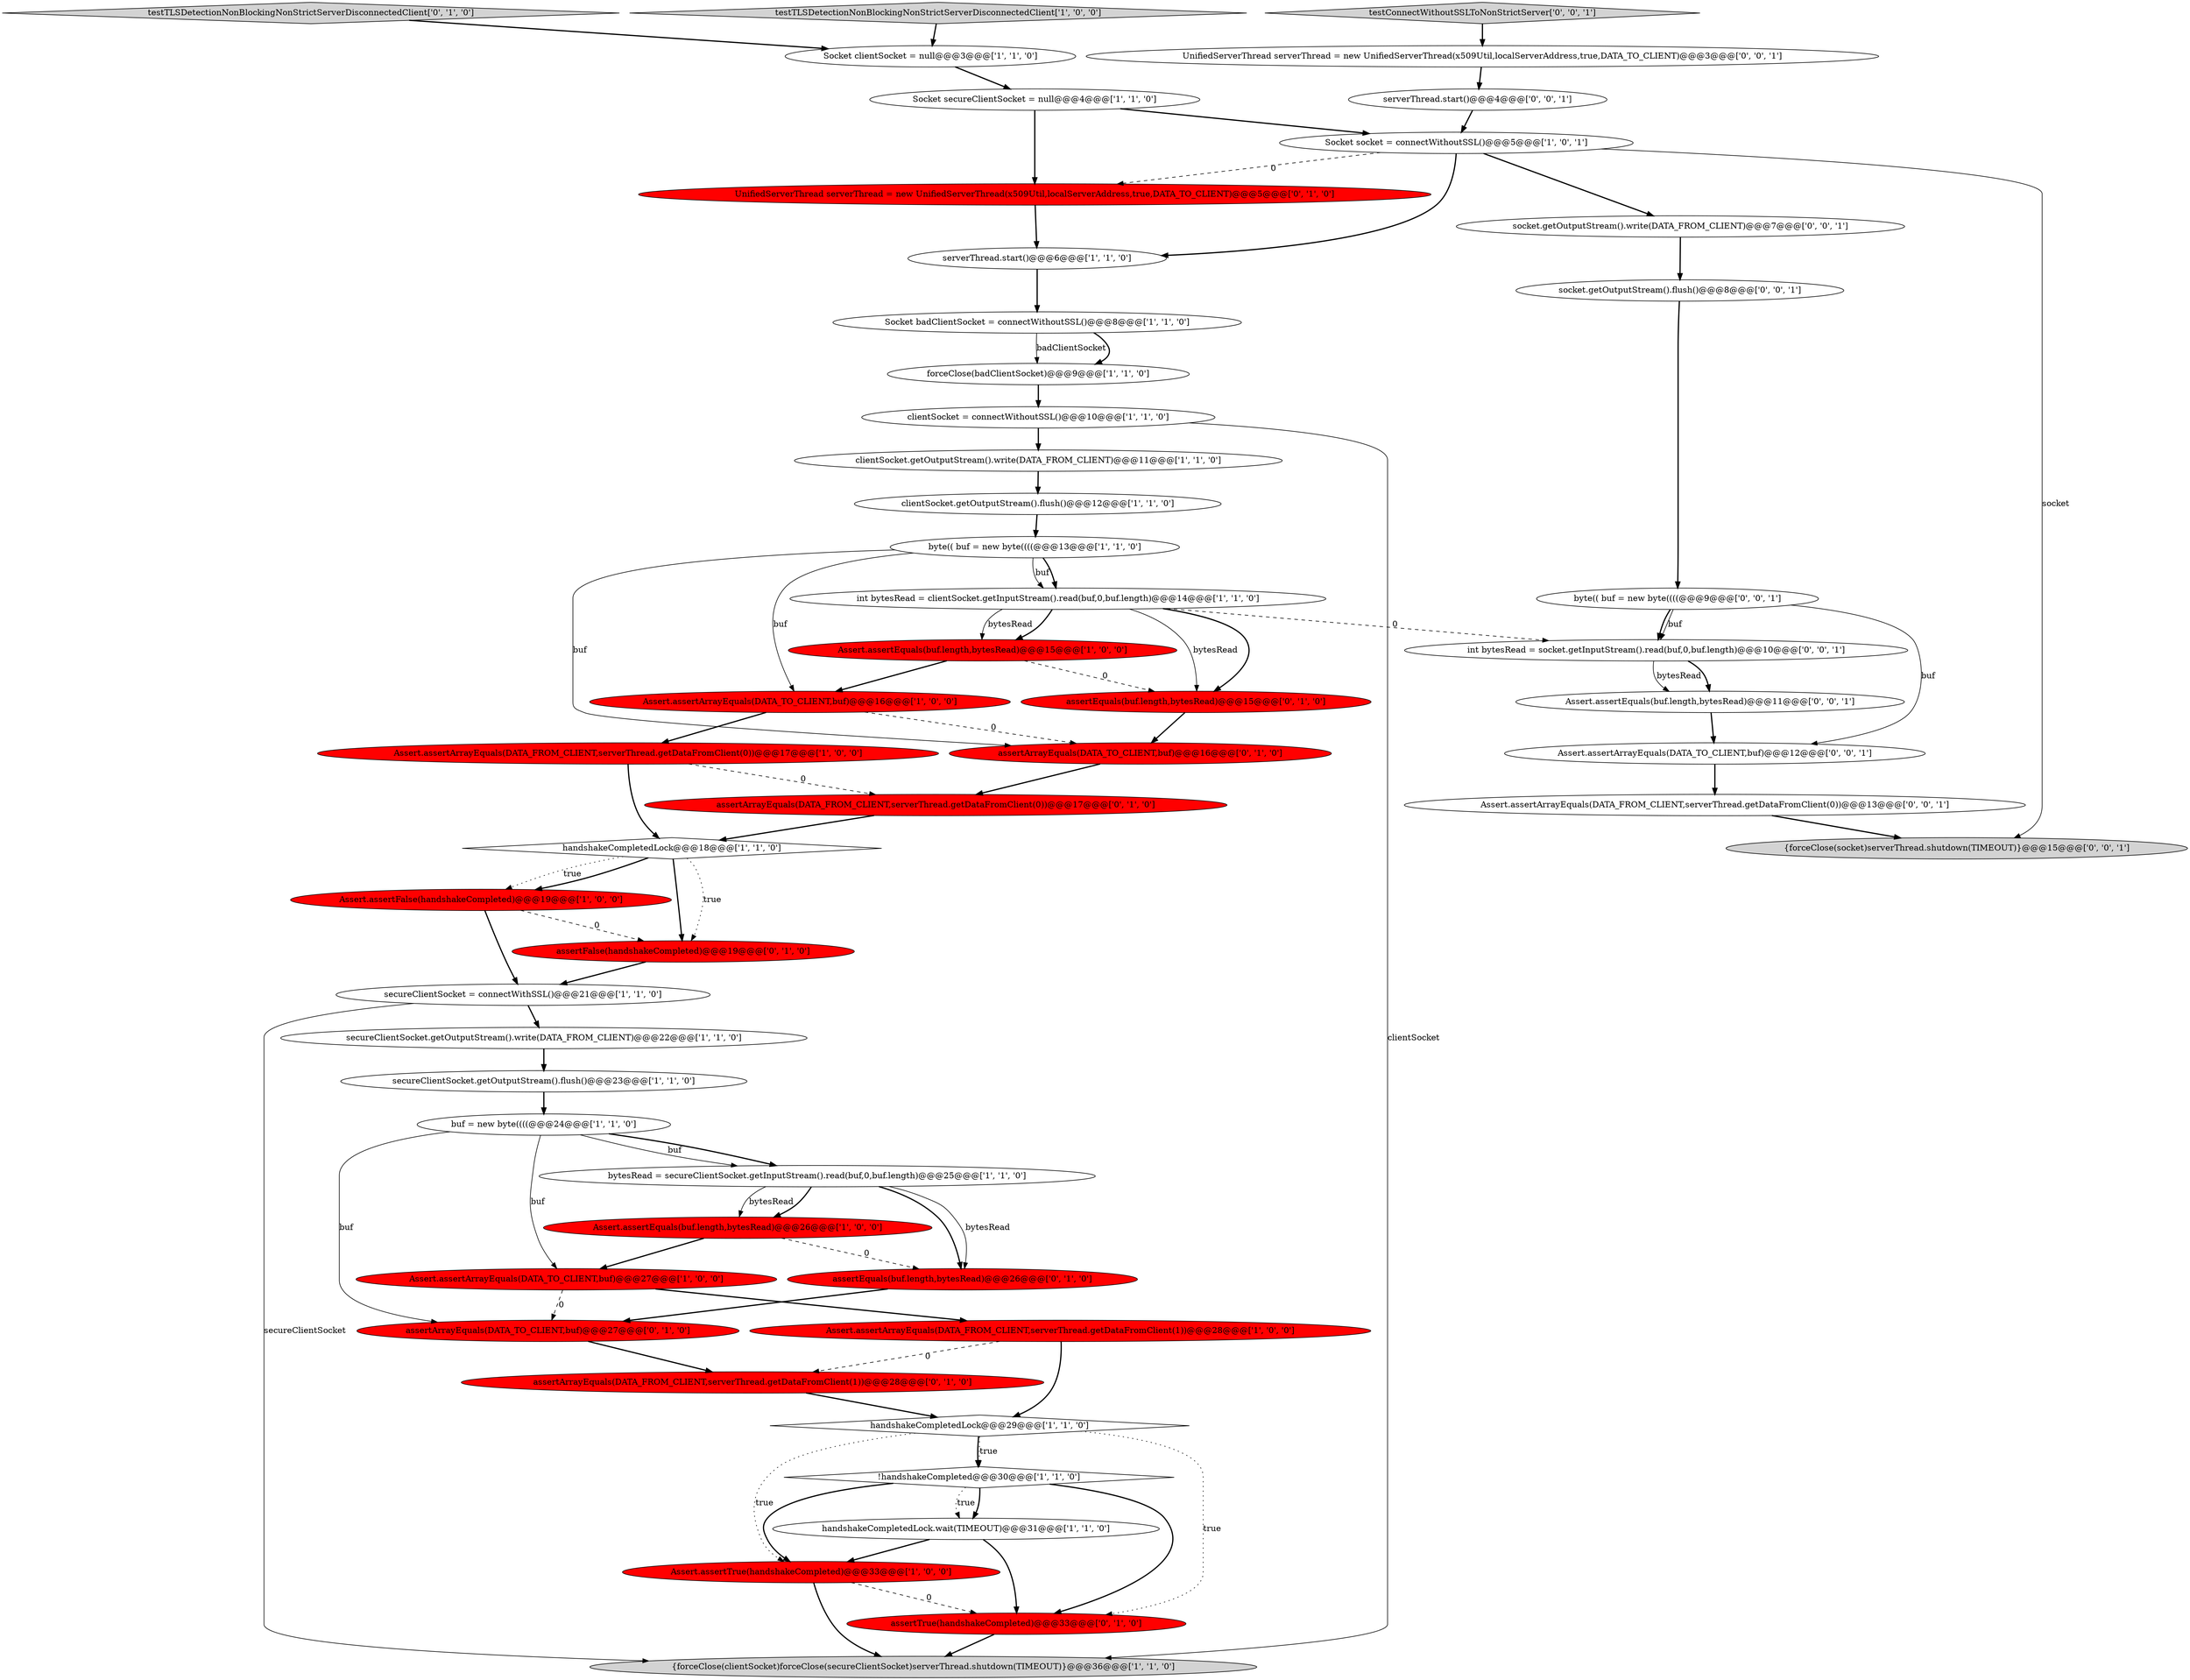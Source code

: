 digraph {
23 [style = filled, label = "secureClientSocket = connectWithSSL()@@@21@@@['1', '1', '0']", fillcolor = white, shape = ellipse image = "AAA0AAABBB1BBB"];
11 [style = filled, label = "Assert.assertFalse(handshakeCompleted)@@@19@@@['1', '0', '0']", fillcolor = red, shape = ellipse image = "AAA1AAABBB1BBB"];
25 [style = filled, label = "int bytesRead = clientSocket.getInputStream().read(buf,0,buf.length)@@@14@@@['1', '1', '0']", fillcolor = white, shape = ellipse image = "AAA0AAABBB1BBB"];
10 [style = filled, label = "handshakeCompletedLock@@@18@@@['1', '1', '0']", fillcolor = white, shape = diamond image = "AAA0AAABBB1BBB"];
27 [style = filled, label = "Socket badClientSocket = connectWithoutSSL()@@@8@@@['1', '1', '0']", fillcolor = white, shape = ellipse image = "AAA0AAABBB1BBB"];
30 [style = filled, label = "assertArrayEquals(DATA_TO_CLIENT,buf)@@@27@@@['0', '1', '0']", fillcolor = red, shape = ellipse image = "AAA1AAABBB2BBB"];
42 [style = filled, label = "int bytesRead = socket.getInputStream().read(buf,0,buf.length)@@@10@@@['0', '0', '1']", fillcolor = white, shape = ellipse image = "AAA0AAABBB3BBB"];
9 [style = filled, label = "byte(( buf = new byte((((@@@13@@@['1', '1', '0']", fillcolor = white, shape = ellipse image = "AAA0AAABBB1BBB"];
46 [style = filled, label = "serverThread.start()@@@4@@@['0', '0', '1']", fillcolor = white, shape = ellipse image = "AAA0AAABBB3BBB"];
38 [style = filled, label = "assertFalse(handshakeCompleted)@@@19@@@['0', '1', '0']", fillcolor = red, shape = ellipse image = "AAA1AAABBB2BBB"];
35 [style = filled, label = "assertTrue(handshakeCompleted)@@@33@@@['0', '1', '0']", fillcolor = red, shape = ellipse image = "AAA1AAABBB2BBB"];
20 [style = filled, label = "handshakeCompletedLock.wait(TIMEOUT)@@@31@@@['1', '1', '0']", fillcolor = white, shape = ellipse image = "AAA0AAABBB1BBB"];
36 [style = filled, label = "assertEquals(buf.length,bytesRead)@@@15@@@['0', '1', '0']", fillcolor = red, shape = ellipse image = "AAA1AAABBB2BBB"];
28 [style = filled, label = "secureClientSocket.getOutputStream().flush()@@@23@@@['1', '1', '0']", fillcolor = white, shape = ellipse image = "AAA0AAABBB1BBB"];
21 [style = filled, label = "handshakeCompletedLock@@@29@@@['1', '1', '0']", fillcolor = white, shape = diamond image = "AAA0AAABBB1BBB"];
32 [style = filled, label = "UnifiedServerThread serverThread = new UnifiedServerThread(x509Util,localServerAddress,true,DATA_TO_CLIENT)@@@5@@@['0', '1', '0']", fillcolor = red, shape = ellipse image = "AAA1AAABBB2BBB"];
39 [style = filled, label = "testTLSDetectionNonBlockingNonStrictServerDisconnectedClient['0', '1', '0']", fillcolor = lightgray, shape = diamond image = "AAA0AAABBB2BBB"];
12 [style = filled, label = "Assert.assertArrayEquals(DATA_TO_CLIENT,buf)@@@16@@@['1', '0', '0']", fillcolor = red, shape = ellipse image = "AAA1AAABBB1BBB"];
29 [style = filled, label = "Assert.assertArrayEquals(DATA_FROM_CLIENT,serverThread.getDataFromClient(0))@@@17@@@['1', '0', '0']", fillcolor = red, shape = ellipse image = "AAA1AAABBB1BBB"];
45 [style = filled, label = "Assert.assertArrayEquals(DATA_FROM_CLIENT,serverThread.getDataFromClient(0))@@@13@@@['0', '0', '1']", fillcolor = white, shape = ellipse image = "AAA0AAABBB3BBB"];
3 [style = filled, label = "Assert.assertArrayEquals(DATA_TO_CLIENT,buf)@@@27@@@['1', '0', '0']", fillcolor = red, shape = ellipse image = "AAA1AAABBB1BBB"];
24 [style = filled, label = "clientSocket = connectWithoutSSL()@@@10@@@['1', '1', '0']", fillcolor = white, shape = ellipse image = "AAA0AAABBB1BBB"];
31 [style = filled, label = "assertArrayEquals(DATA_FROM_CLIENT,serverThread.getDataFromClient(1))@@@28@@@['0', '1', '0']", fillcolor = red, shape = ellipse image = "AAA1AAABBB2BBB"];
34 [style = filled, label = "assertEquals(buf.length,bytesRead)@@@26@@@['0', '1', '0']", fillcolor = red, shape = ellipse image = "AAA1AAABBB2BBB"];
47 [style = filled, label = "Assert.assertArrayEquals(DATA_TO_CLIENT,buf)@@@12@@@['0', '0', '1']", fillcolor = white, shape = ellipse image = "AAA0AAABBB3BBB"];
13 [style = filled, label = "testTLSDetectionNonBlockingNonStrictServerDisconnectedClient['1', '0', '0']", fillcolor = lightgray, shape = diamond image = "AAA0AAABBB1BBB"];
2 [style = filled, label = "buf = new byte((((@@@24@@@['1', '1', '0']", fillcolor = white, shape = ellipse image = "AAA0AAABBB1BBB"];
37 [style = filled, label = "assertArrayEquals(DATA_TO_CLIENT,buf)@@@16@@@['0', '1', '0']", fillcolor = red, shape = ellipse image = "AAA1AAABBB2BBB"];
50 [style = filled, label = "socket.getOutputStream().flush()@@@8@@@['0', '0', '1']", fillcolor = white, shape = ellipse image = "AAA0AAABBB3BBB"];
16 [style = filled, label = "forceClose(badClientSocket)@@@9@@@['1', '1', '0']", fillcolor = white, shape = ellipse image = "AAA0AAABBB1BBB"];
41 [style = filled, label = "UnifiedServerThread serverThread = new UnifiedServerThread(x509Util,localServerAddress,true,DATA_TO_CLIENT)@@@3@@@['0', '0', '1']", fillcolor = white, shape = ellipse image = "AAA0AAABBB3BBB"];
19 [style = filled, label = "Assert.assertEquals(buf.length,bytesRead)@@@15@@@['1', '0', '0']", fillcolor = red, shape = ellipse image = "AAA1AAABBB1BBB"];
26 [style = filled, label = "Assert.assertTrue(handshakeCompleted)@@@33@@@['1', '0', '0']", fillcolor = red, shape = ellipse image = "AAA1AAABBB1BBB"];
1 [style = filled, label = "serverThread.start()@@@6@@@['1', '1', '0']", fillcolor = white, shape = ellipse image = "AAA0AAABBB1BBB"];
18 [style = filled, label = "clientSocket.getOutputStream().flush()@@@12@@@['1', '1', '0']", fillcolor = white, shape = ellipse image = "AAA0AAABBB1BBB"];
15 [style = filled, label = "bytesRead = secureClientSocket.getInputStream().read(buf,0,buf.length)@@@25@@@['1', '1', '0']", fillcolor = white, shape = ellipse image = "AAA0AAABBB1BBB"];
0 [style = filled, label = "Assert.assertArrayEquals(DATA_FROM_CLIENT,serverThread.getDataFromClient(1))@@@28@@@['1', '0', '0']", fillcolor = red, shape = ellipse image = "AAA1AAABBB1BBB"];
17 [style = filled, label = "{forceClose(clientSocket)forceClose(secureClientSocket)serverThread.shutdown(TIMEOUT)}@@@36@@@['1', '1', '0']", fillcolor = lightgray, shape = ellipse image = "AAA0AAABBB1BBB"];
40 [style = filled, label = "testConnectWithoutSSLToNonStrictServer['0', '0', '1']", fillcolor = lightgray, shape = diamond image = "AAA0AAABBB3BBB"];
14 [style = filled, label = "Socket secureClientSocket = null@@@4@@@['1', '1', '0']", fillcolor = white, shape = ellipse image = "AAA0AAABBB1BBB"];
22 [style = filled, label = "Socket socket = connectWithoutSSL()@@@5@@@['1', '0', '1']", fillcolor = white, shape = ellipse image = "AAA0AAABBB1BBB"];
33 [style = filled, label = "assertArrayEquals(DATA_FROM_CLIENT,serverThread.getDataFromClient(0))@@@17@@@['0', '1', '0']", fillcolor = red, shape = ellipse image = "AAA1AAABBB2BBB"];
6 [style = filled, label = "Assert.assertEquals(buf.length,bytesRead)@@@26@@@['1', '0', '0']", fillcolor = red, shape = ellipse image = "AAA1AAABBB1BBB"];
5 [style = filled, label = "secureClientSocket.getOutputStream().write(DATA_FROM_CLIENT)@@@22@@@['1', '1', '0']", fillcolor = white, shape = ellipse image = "AAA0AAABBB1BBB"];
49 [style = filled, label = "byte(( buf = new byte((((@@@9@@@['0', '0', '1']", fillcolor = white, shape = ellipse image = "AAA0AAABBB3BBB"];
8 [style = filled, label = "Socket clientSocket = null@@@3@@@['1', '1', '0']", fillcolor = white, shape = ellipse image = "AAA0AAABBB1BBB"];
48 [style = filled, label = "socket.getOutputStream().write(DATA_FROM_CLIENT)@@@7@@@['0', '0', '1']", fillcolor = white, shape = ellipse image = "AAA0AAABBB3BBB"];
43 [style = filled, label = "{forceClose(socket)serverThread.shutdown(TIMEOUT)}@@@15@@@['0', '0', '1']", fillcolor = lightgray, shape = ellipse image = "AAA0AAABBB3BBB"];
7 [style = filled, label = "!handshakeCompleted@@@30@@@['1', '1', '0']", fillcolor = white, shape = diamond image = "AAA0AAABBB1BBB"];
4 [style = filled, label = "clientSocket.getOutputStream().write(DATA_FROM_CLIENT)@@@11@@@['1', '1', '0']", fillcolor = white, shape = ellipse image = "AAA0AAABBB1BBB"];
44 [style = filled, label = "Assert.assertEquals(buf.length,bytesRead)@@@11@@@['0', '0', '1']", fillcolor = white, shape = ellipse image = "AAA0AAABBB3BBB"];
6->3 [style = bold, label=""];
20->26 [style = bold, label=""];
10->38 [style = dotted, label="true"];
1->27 [style = bold, label=""];
7->35 [style = bold, label=""];
42->44 [style = solid, label="bytesRead"];
31->21 [style = bold, label=""];
6->34 [style = dashed, label="0"];
5->28 [style = bold, label=""];
24->17 [style = solid, label="clientSocket"];
7->26 [style = bold, label=""];
42->44 [style = bold, label=""];
45->43 [style = bold, label=""];
21->26 [style = dotted, label="true"];
21->7 [style = dotted, label="true"];
2->15 [style = bold, label=""];
25->19 [style = bold, label=""];
37->33 [style = bold, label=""];
44->47 [style = bold, label=""];
10->11 [style = bold, label=""];
27->16 [style = solid, label="badClientSocket"];
12->37 [style = dashed, label="0"];
15->34 [style = bold, label=""];
26->17 [style = bold, label=""];
19->12 [style = bold, label=""];
2->15 [style = solid, label="buf"];
25->36 [style = bold, label=""];
14->22 [style = bold, label=""];
39->8 [style = bold, label=""];
15->6 [style = solid, label="bytesRead"];
48->50 [style = bold, label=""];
9->25 [style = solid, label="buf"];
25->19 [style = solid, label="bytesRead"];
29->33 [style = dashed, label="0"];
25->42 [style = dashed, label="0"];
4->18 [style = bold, label=""];
0->21 [style = bold, label=""];
27->16 [style = bold, label=""];
50->49 [style = bold, label=""];
3->0 [style = bold, label=""];
12->29 [style = bold, label=""];
2->3 [style = solid, label="buf"];
18->9 [style = bold, label=""];
35->17 [style = bold, label=""];
21->7 [style = bold, label=""];
41->46 [style = bold, label=""];
36->37 [style = bold, label=""];
21->35 [style = dotted, label="true"];
3->30 [style = dashed, label="0"];
23->5 [style = bold, label=""];
22->48 [style = bold, label=""];
16->24 [style = bold, label=""];
8->14 [style = bold, label=""];
26->35 [style = dashed, label="0"];
7->20 [style = bold, label=""];
9->37 [style = solid, label="buf"];
10->11 [style = dotted, label="true"];
30->31 [style = bold, label=""];
32->1 [style = bold, label=""];
29->10 [style = bold, label=""];
47->45 [style = bold, label=""];
22->1 [style = bold, label=""];
14->32 [style = bold, label=""];
15->34 [style = solid, label="bytesRead"];
10->38 [style = bold, label=""];
46->22 [style = bold, label=""];
49->42 [style = bold, label=""];
38->23 [style = bold, label=""];
22->32 [style = dashed, label="0"];
15->6 [style = bold, label=""];
33->10 [style = bold, label=""];
22->43 [style = solid, label="socket"];
34->30 [style = bold, label=""];
7->20 [style = dotted, label="true"];
11->38 [style = dashed, label="0"];
28->2 [style = bold, label=""];
24->4 [style = bold, label=""];
23->17 [style = solid, label="secureClientSocket"];
19->36 [style = dashed, label="0"];
49->42 [style = solid, label="buf"];
9->25 [style = bold, label=""];
40->41 [style = bold, label=""];
0->31 [style = dashed, label="0"];
20->35 [style = bold, label=""];
13->8 [style = bold, label=""];
11->23 [style = bold, label=""];
2->30 [style = solid, label="buf"];
9->12 [style = solid, label="buf"];
49->47 [style = solid, label="buf"];
25->36 [style = solid, label="bytesRead"];
}

